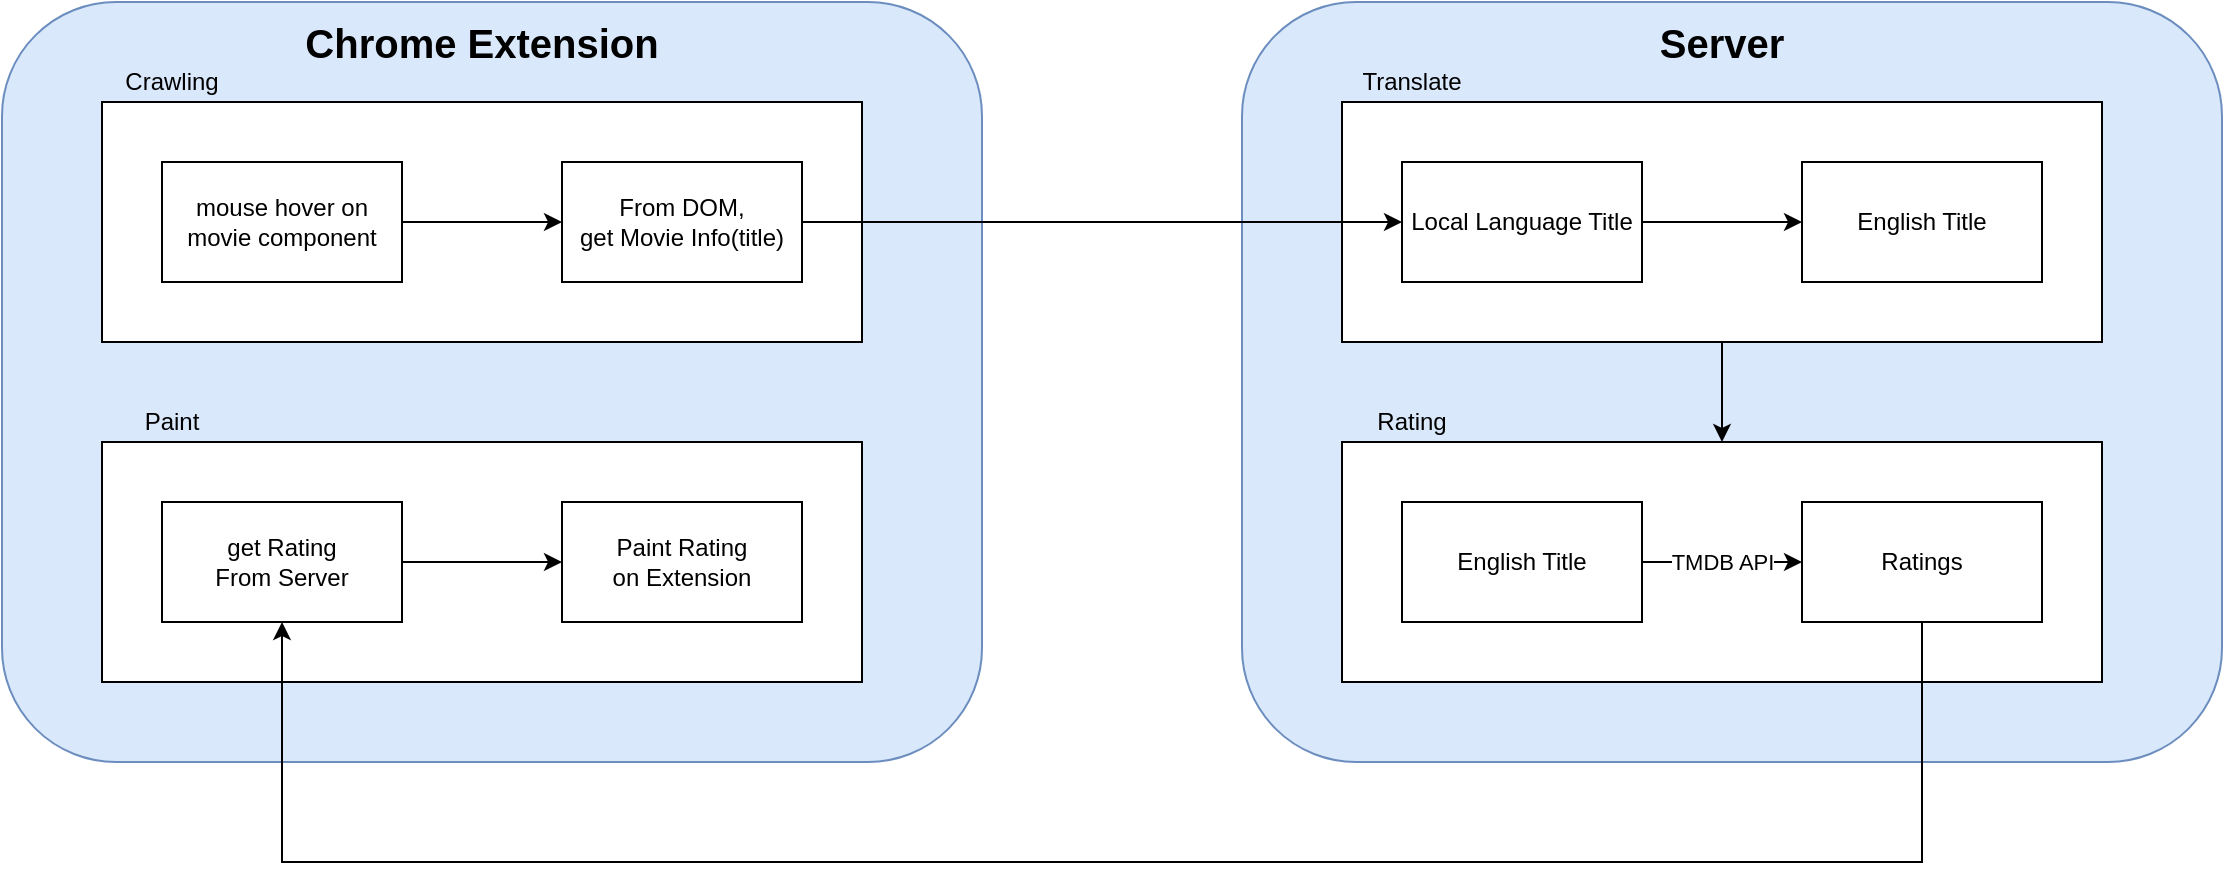 <mxfile version="14.2.7" type="github">
  <diagram id="RN7myBPV5tLMIF0hGoNJ" name="페이지-1">
    <mxGraphModel dx="2002" dy="513" grid="1" gridSize="10" guides="1" tooltips="1" connect="1" arrows="1" fold="1" page="0" pageScale="1" pageWidth="850" pageHeight="1100" math="0" shadow="0">
      <root>
        <mxCell id="0" />
        <mxCell id="1" parent="0" />
        <mxCell id="JoO0Vq9YcTvCGk-SD7DL-38" value="" style="group" vertex="1" connectable="0" parent="1">
          <mxGeometry x="-620" y="150" width="490" height="380" as="geometry" />
        </mxCell>
        <mxCell id="JoO0Vq9YcTvCGk-SD7DL-27" value="" style="rounded=1;whiteSpace=wrap;html=1;fillColor=#dae8fc;strokeColor=#6c8ebf;" vertex="1" parent="JoO0Vq9YcTvCGk-SD7DL-38">
          <mxGeometry width="490" height="380" as="geometry" />
        </mxCell>
        <mxCell id="JoO0Vq9YcTvCGk-SD7DL-21" value="" style="group" vertex="1" connectable="0" parent="JoO0Vq9YcTvCGk-SD7DL-38">
          <mxGeometry x="50" y="30" width="380" height="140" as="geometry" />
        </mxCell>
        <mxCell id="JoO0Vq9YcTvCGk-SD7DL-19" value="" style="rounded=0;whiteSpace=wrap;html=1;" vertex="1" parent="JoO0Vq9YcTvCGk-SD7DL-21">
          <mxGeometry y="20" width="380" height="120" as="geometry" />
        </mxCell>
        <mxCell id="JoO0Vq9YcTvCGk-SD7DL-20" value="Crawling" style="text;html=1;strokeColor=none;fillColor=none;align=center;verticalAlign=middle;whiteSpace=wrap;rounded=0;" vertex="1" parent="JoO0Vq9YcTvCGk-SD7DL-21">
          <mxGeometry width="70" height="20" as="geometry" />
        </mxCell>
        <mxCell id="JoO0Vq9YcTvCGk-SD7DL-2" value="mouse hover on movie component" style="rounded=0;whiteSpace=wrap;html=1;" vertex="1" parent="JoO0Vq9YcTvCGk-SD7DL-21">
          <mxGeometry x="30" y="50" width="120" height="60" as="geometry" />
        </mxCell>
        <mxCell id="JoO0Vq9YcTvCGk-SD7DL-3" value="From DOM,&lt;br&gt;get Movie Info(title)" style="whiteSpace=wrap;html=1;rounded=0;" vertex="1" parent="JoO0Vq9YcTvCGk-SD7DL-21">
          <mxGeometry x="230" y="50" width="120" height="60" as="geometry" />
        </mxCell>
        <mxCell id="JoO0Vq9YcTvCGk-SD7DL-4" value="" style="edgeStyle=orthogonalEdgeStyle;rounded=0;orthogonalLoop=1;jettySize=auto;html=1;" edge="1" parent="JoO0Vq9YcTvCGk-SD7DL-21" source="JoO0Vq9YcTvCGk-SD7DL-2" target="JoO0Vq9YcTvCGk-SD7DL-3">
          <mxGeometry relative="1" as="geometry" />
        </mxCell>
        <mxCell id="JoO0Vq9YcTvCGk-SD7DL-28" value="&lt;b&gt;&lt;font style=&quot;font-size: 20px&quot;&gt;Chrome&amp;nbsp;Extension&lt;/font&gt;&lt;/b&gt;" style="text;html=1;strokeColor=none;fillColor=none;align=center;verticalAlign=middle;whiteSpace=wrap;rounded=0;" vertex="1" parent="JoO0Vq9YcTvCGk-SD7DL-38">
          <mxGeometry x="220" y="10" width="40" height="20" as="geometry" />
        </mxCell>
        <mxCell id="JoO0Vq9YcTvCGk-SD7DL-31" value="" style="rounded=0;whiteSpace=wrap;html=1;" vertex="1" parent="JoO0Vq9YcTvCGk-SD7DL-38">
          <mxGeometry x="50" y="220" width="380" height="120" as="geometry" />
        </mxCell>
        <mxCell id="JoO0Vq9YcTvCGk-SD7DL-32" value="Paint" style="text;html=1;strokeColor=none;fillColor=none;align=center;verticalAlign=middle;whiteSpace=wrap;rounded=0;" vertex="1" parent="JoO0Vq9YcTvCGk-SD7DL-38">
          <mxGeometry x="50" y="200" width="70" height="20" as="geometry" />
        </mxCell>
        <mxCell id="JoO0Vq9YcTvCGk-SD7DL-33" value="get Rating&lt;br&gt;From Server" style="rounded=0;whiteSpace=wrap;html=1;" vertex="1" parent="JoO0Vq9YcTvCGk-SD7DL-38">
          <mxGeometry x="80" y="250" width="120" height="60" as="geometry" />
        </mxCell>
        <mxCell id="JoO0Vq9YcTvCGk-SD7DL-34" value="Paint Rating&lt;br&gt;on Extension" style="whiteSpace=wrap;html=1;rounded=0;" vertex="1" parent="JoO0Vq9YcTvCGk-SD7DL-38">
          <mxGeometry x="280" y="250" width="120" height="60" as="geometry" />
        </mxCell>
        <mxCell id="JoO0Vq9YcTvCGk-SD7DL-35" value="" style="edgeStyle=orthogonalEdgeStyle;rounded=0;orthogonalLoop=1;jettySize=auto;html=1;" edge="1" parent="JoO0Vq9YcTvCGk-SD7DL-38" source="JoO0Vq9YcTvCGk-SD7DL-33" target="JoO0Vq9YcTvCGk-SD7DL-34">
          <mxGeometry relative="1" as="geometry" />
        </mxCell>
        <mxCell id="JoO0Vq9YcTvCGk-SD7DL-39" value="" style="group" vertex="1" connectable="0" parent="1">
          <mxGeometry x="50" y="180" width="440" height="350" as="geometry" />
        </mxCell>
        <mxCell id="JoO0Vq9YcTvCGk-SD7DL-22" value="" style="group" vertex="1" connectable="0" parent="JoO0Vq9YcTvCGk-SD7DL-39">
          <mxGeometry width="440" height="350" as="geometry" />
        </mxCell>
        <mxCell id="JoO0Vq9YcTvCGk-SD7DL-25" value="" style="rounded=1;whiteSpace=wrap;html=1;fillColor=#dae8fc;strokeColor=#6c8ebf;" vertex="1" parent="JoO0Vq9YcTvCGk-SD7DL-22">
          <mxGeometry x="-50" y="-30" width="490" height="380" as="geometry" />
        </mxCell>
        <mxCell id="JoO0Vq9YcTvCGk-SD7DL-8" value="" style="rounded=0;whiteSpace=wrap;html=1;" vertex="1" parent="JoO0Vq9YcTvCGk-SD7DL-22">
          <mxGeometry y="20" width="380" height="120" as="geometry" />
        </mxCell>
        <mxCell id="JoO0Vq9YcTvCGk-SD7DL-5" value="Local Language Title" style="rounded=0;whiteSpace=wrap;html=1;" vertex="1" parent="JoO0Vq9YcTvCGk-SD7DL-22">
          <mxGeometry x="30" y="50" width="120" height="60" as="geometry" />
        </mxCell>
        <mxCell id="JoO0Vq9YcTvCGk-SD7DL-6" value="English Title" style="whiteSpace=wrap;html=1;rounded=0;" vertex="1" parent="JoO0Vq9YcTvCGk-SD7DL-22">
          <mxGeometry x="230" y="50" width="120" height="60" as="geometry" />
        </mxCell>
        <mxCell id="JoO0Vq9YcTvCGk-SD7DL-7" value="" style="edgeStyle=orthogonalEdgeStyle;rounded=0;orthogonalLoop=1;jettySize=auto;html=1;" edge="1" parent="JoO0Vq9YcTvCGk-SD7DL-22" source="JoO0Vq9YcTvCGk-SD7DL-5" target="JoO0Vq9YcTvCGk-SD7DL-6">
          <mxGeometry relative="1" as="geometry" />
        </mxCell>
        <mxCell id="JoO0Vq9YcTvCGk-SD7DL-9" value="Translate" style="text;html=1;strokeColor=none;fillColor=none;align=center;verticalAlign=middle;whiteSpace=wrap;rounded=0;" vertex="1" parent="JoO0Vq9YcTvCGk-SD7DL-22">
          <mxGeometry width="70" height="20" as="geometry" />
        </mxCell>
        <mxCell id="JoO0Vq9YcTvCGk-SD7DL-26" value="&lt;b&gt;&lt;font style=&quot;font-size: 20px&quot;&gt;Server&lt;/font&gt;&lt;/b&gt;" style="text;html=1;strokeColor=none;fillColor=none;align=center;verticalAlign=middle;whiteSpace=wrap;rounded=0;" vertex="1" parent="JoO0Vq9YcTvCGk-SD7DL-22">
          <mxGeometry x="170" y="-20" width="40" height="20" as="geometry" />
        </mxCell>
        <mxCell id="JoO0Vq9YcTvCGk-SD7DL-23" value="" style="group" vertex="1" connectable="0" parent="JoO0Vq9YcTvCGk-SD7DL-39">
          <mxGeometry y="170" width="380" height="140" as="geometry" />
        </mxCell>
        <mxCell id="JoO0Vq9YcTvCGk-SD7DL-12" value="" style="rounded=0;whiteSpace=wrap;html=1;" vertex="1" parent="JoO0Vq9YcTvCGk-SD7DL-23">
          <mxGeometry y="20" width="380" height="120" as="geometry" />
        </mxCell>
        <mxCell id="JoO0Vq9YcTvCGk-SD7DL-14" value="English Title" style="rounded=0;whiteSpace=wrap;html=1;" vertex="1" parent="JoO0Vq9YcTvCGk-SD7DL-23">
          <mxGeometry x="30" y="50" width="120" height="60" as="geometry" />
        </mxCell>
        <mxCell id="JoO0Vq9YcTvCGk-SD7DL-15" value="Ratings" style="whiteSpace=wrap;html=1;rounded=0;" vertex="1" parent="JoO0Vq9YcTvCGk-SD7DL-23">
          <mxGeometry x="230" y="50" width="120" height="60" as="geometry" />
        </mxCell>
        <mxCell id="JoO0Vq9YcTvCGk-SD7DL-13" value="" style="edgeStyle=orthogonalEdgeStyle;rounded=0;orthogonalLoop=1;jettySize=auto;html=1;" edge="1" parent="JoO0Vq9YcTvCGk-SD7DL-23" source="JoO0Vq9YcTvCGk-SD7DL-14" target="JoO0Vq9YcTvCGk-SD7DL-15">
          <mxGeometry relative="1" as="geometry" />
        </mxCell>
        <mxCell id="JoO0Vq9YcTvCGk-SD7DL-18" value="TMDB API" style="edgeLabel;html=1;align=center;verticalAlign=middle;resizable=0;points=[];" vertex="1" connectable="0" parent="JoO0Vq9YcTvCGk-SD7DL-13">
          <mxGeometry x="-0.25" relative="1" as="geometry">
            <mxPoint x="9.71" as="offset" />
          </mxGeometry>
        </mxCell>
        <mxCell id="JoO0Vq9YcTvCGk-SD7DL-16" value="Rating" style="text;html=1;strokeColor=none;fillColor=none;align=center;verticalAlign=middle;whiteSpace=wrap;rounded=0;" vertex="1" parent="JoO0Vq9YcTvCGk-SD7DL-23">
          <mxGeometry width="70" height="20" as="geometry" />
        </mxCell>
        <mxCell id="JoO0Vq9YcTvCGk-SD7DL-17" value="" style="edgeStyle=orthogonalEdgeStyle;rounded=0;orthogonalLoop=1;jettySize=auto;html=1;" edge="1" parent="JoO0Vq9YcTvCGk-SD7DL-39" source="JoO0Vq9YcTvCGk-SD7DL-8" target="JoO0Vq9YcTvCGk-SD7DL-12">
          <mxGeometry relative="1" as="geometry" />
        </mxCell>
        <mxCell id="JoO0Vq9YcTvCGk-SD7DL-30" style="edgeStyle=orthogonalEdgeStyle;rounded=0;orthogonalLoop=1;jettySize=auto;html=1;exitX=1;exitY=0.5;exitDx=0;exitDy=0;entryX=0;entryY=0.5;entryDx=0;entryDy=0;" edge="1" parent="1" source="JoO0Vq9YcTvCGk-SD7DL-3" target="JoO0Vq9YcTvCGk-SD7DL-5">
          <mxGeometry relative="1" as="geometry" />
        </mxCell>
        <mxCell id="JoO0Vq9YcTvCGk-SD7DL-37" style="edgeStyle=orthogonalEdgeStyle;rounded=0;orthogonalLoop=1;jettySize=auto;html=1;exitX=0.5;exitY=1;exitDx=0;exitDy=0;entryX=0.5;entryY=1;entryDx=0;entryDy=0;" edge="1" parent="1" source="JoO0Vq9YcTvCGk-SD7DL-15" target="JoO0Vq9YcTvCGk-SD7DL-33">
          <mxGeometry relative="1" as="geometry">
            <Array as="points">
              <mxPoint x="340" y="580" />
              <mxPoint x="-480" y="580" />
            </Array>
          </mxGeometry>
        </mxCell>
      </root>
    </mxGraphModel>
  </diagram>
</mxfile>
